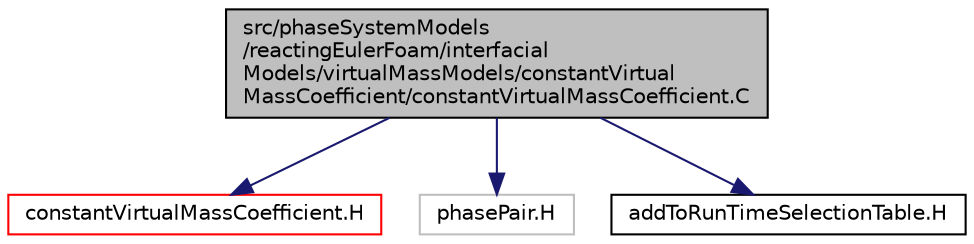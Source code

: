 digraph "src/phaseSystemModels/reactingEulerFoam/interfacialModels/virtualMassModels/constantVirtualMassCoefficient/constantVirtualMassCoefficient.C"
{
  bgcolor="transparent";
  edge [fontname="Helvetica",fontsize="10",labelfontname="Helvetica",labelfontsize="10"];
  node [fontname="Helvetica",fontsize="10",shape=record];
  Node1 [label="src/phaseSystemModels\l/reactingEulerFoam/interfacial\lModels/virtualMassModels/constantVirtual\lMassCoefficient/constantVirtualMassCoefficient.C",height=0.2,width=0.4,color="black", fillcolor="grey75", style="filled" fontcolor="black"];
  Node1 -> Node2 [color="midnightblue",fontsize="10",style="solid",fontname="Helvetica"];
  Node2 [label="constantVirtualMassCoefficient.H",height=0.2,width=0.4,color="red",URL="$src_2phaseSystemModels_2reactingEulerFoam_2interfacialModels_2virtualMassModels_2constantVirtuala6ea1be29201025a6cc2f9624e041fb3.html"];
  Node1 -> Node3 [color="midnightblue",fontsize="10",style="solid",fontname="Helvetica"];
  Node3 [label="phasePair.H",height=0.2,width=0.4,color="grey75"];
  Node1 -> Node4 [color="midnightblue",fontsize="10",style="solid",fontname="Helvetica"];
  Node4 [label="addToRunTimeSelectionTable.H",height=0.2,width=0.4,color="black",URL="$addToRunTimeSelectionTable_8H.html",tooltip="Macros for easy insertion into run-time selection tables. "];
}
